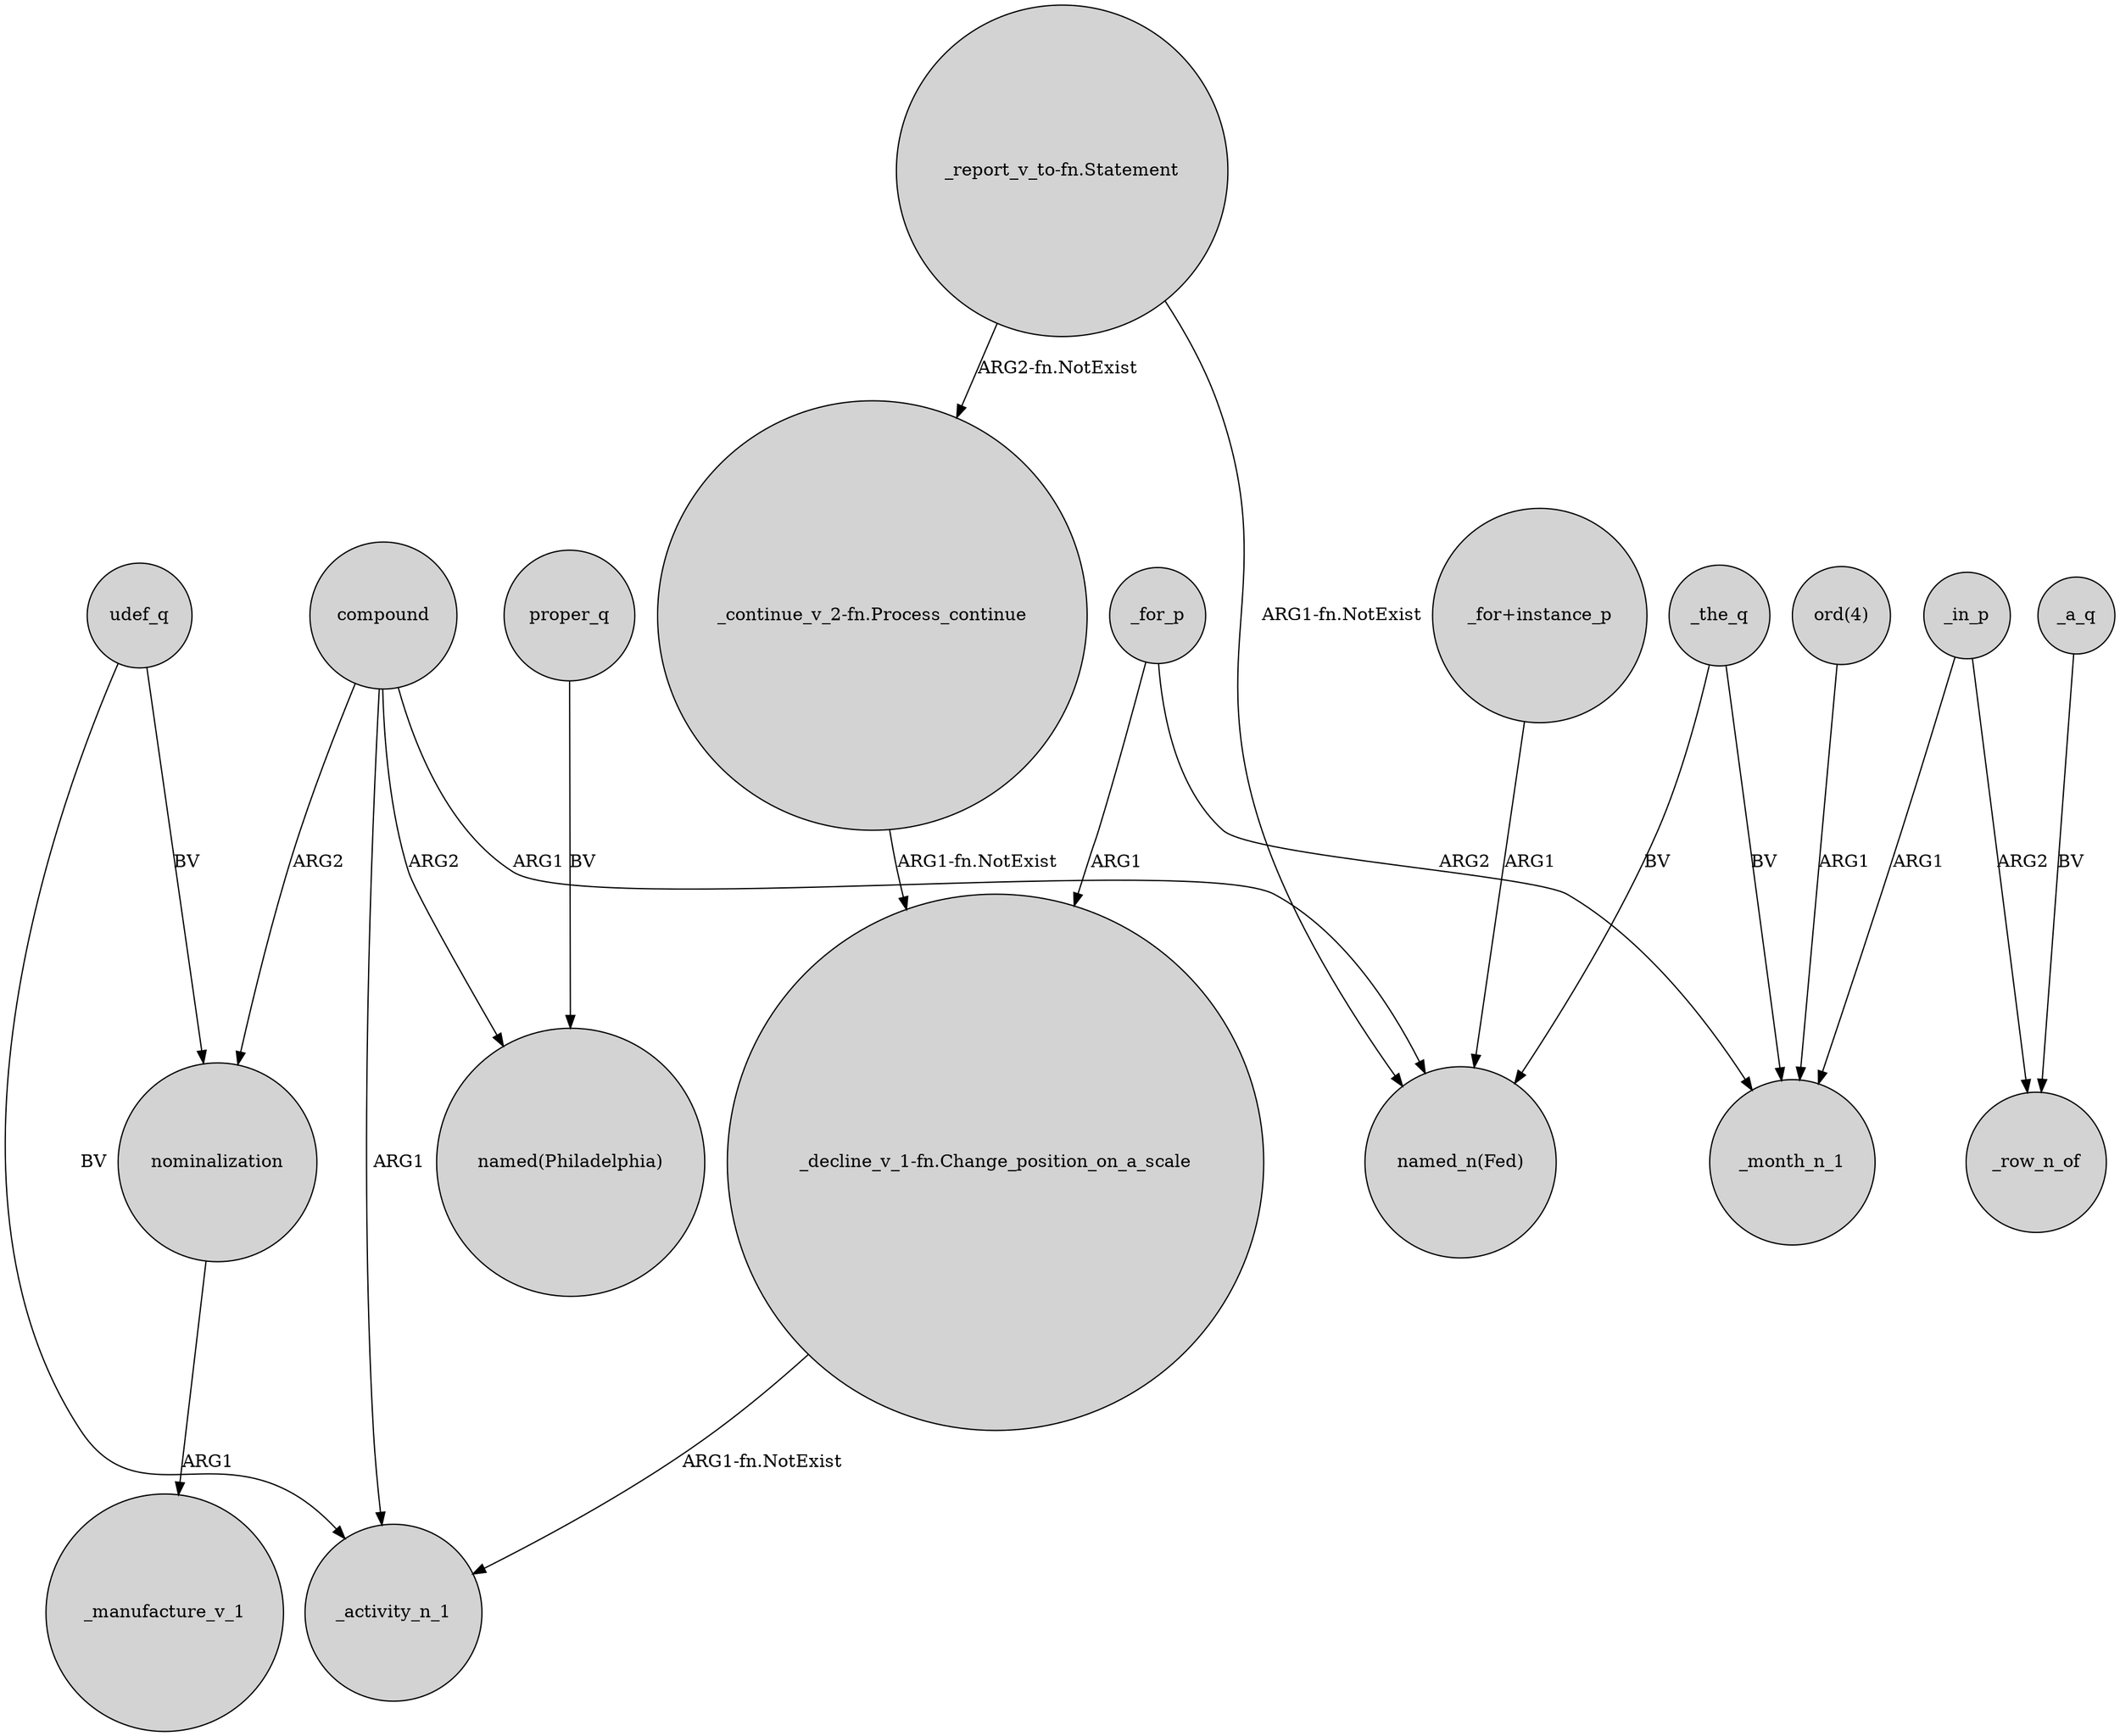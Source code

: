 digraph {
	node [shape=circle style=filled]
	"_report_v_to-fn.Statement" -> "_continue_v_2-fn.Process_continue" [label="ARG2-fn.NotExist"]
	_for_p -> _month_n_1 [label=ARG2]
	compound -> "named_n(Fed)" [label=ARG1]
	proper_q -> "named(Philadelphia)" [label=BV]
	_the_q -> "named_n(Fed)" [label=BV]
	udef_q -> _activity_n_1 [label=BV]
	"_continue_v_2-fn.Process_continue" -> "_decline_v_1-fn.Change_position_on_a_scale" [label="ARG1-fn.NotExist"]
	"_decline_v_1-fn.Change_position_on_a_scale" -> _activity_n_1 [label="ARG1-fn.NotExist"]
	compound -> "named(Philadelphia)" [label=ARG2]
	_a_q -> _row_n_of [label=BV]
	nominalization -> _manufacture_v_1 [label=ARG1]
	compound -> nominalization [label=ARG2]
	"_for+instance_p" -> "named_n(Fed)" [label=ARG1]
	_the_q -> _month_n_1 [label=BV]
	"_report_v_to-fn.Statement" -> "named_n(Fed)" [label="ARG1-fn.NotExist"]
	compound -> _activity_n_1 [label=ARG1]
	"ord(4)" -> _month_n_1 [label=ARG1]
	_for_p -> "_decline_v_1-fn.Change_position_on_a_scale" [label=ARG1]
	udef_q -> nominalization [label=BV]
	_in_p -> _month_n_1 [label=ARG1]
	_in_p -> _row_n_of [label=ARG2]
}
